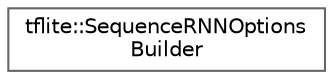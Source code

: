 digraph "Graphical Class Hierarchy"
{
 // LATEX_PDF_SIZE
  bgcolor="transparent";
  edge [fontname=Helvetica,fontsize=10,labelfontname=Helvetica,labelfontsize=10];
  node [fontname=Helvetica,fontsize=10,shape=box,height=0.2,width=0.4];
  rankdir="LR";
  Node0 [id="Node000000",label="tflite::SequenceRNNOptions\lBuilder",height=0.2,width=0.4,color="grey40", fillcolor="white", style="filled",URL="$structtflite_1_1_sequence_r_n_n_options_builder.html",tooltip=" "];
}

